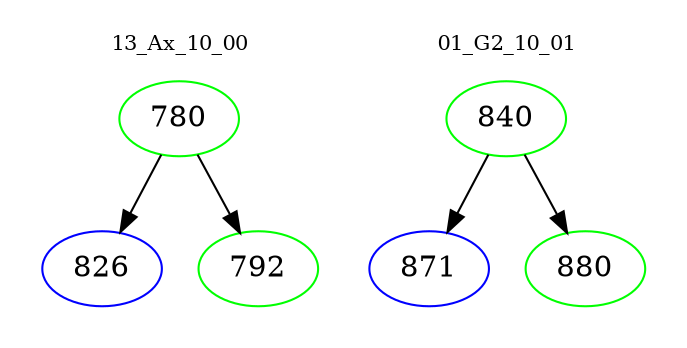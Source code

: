 digraph{
subgraph cluster_0 {
color = white
label = "13_Ax_10_00";
fontsize=10;
T0_780 [label="780", color="green"]
T0_780 -> T0_826 [color="black"]
T0_826 [label="826", color="blue"]
T0_780 -> T0_792 [color="black"]
T0_792 [label="792", color="green"]
}
subgraph cluster_1 {
color = white
label = "01_G2_10_01";
fontsize=10;
T1_840 [label="840", color="green"]
T1_840 -> T1_871 [color="black"]
T1_871 [label="871", color="blue"]
T1_840 -> T1_880 [color="black"]
T1_880 [label="880", color="green"]
}
}
